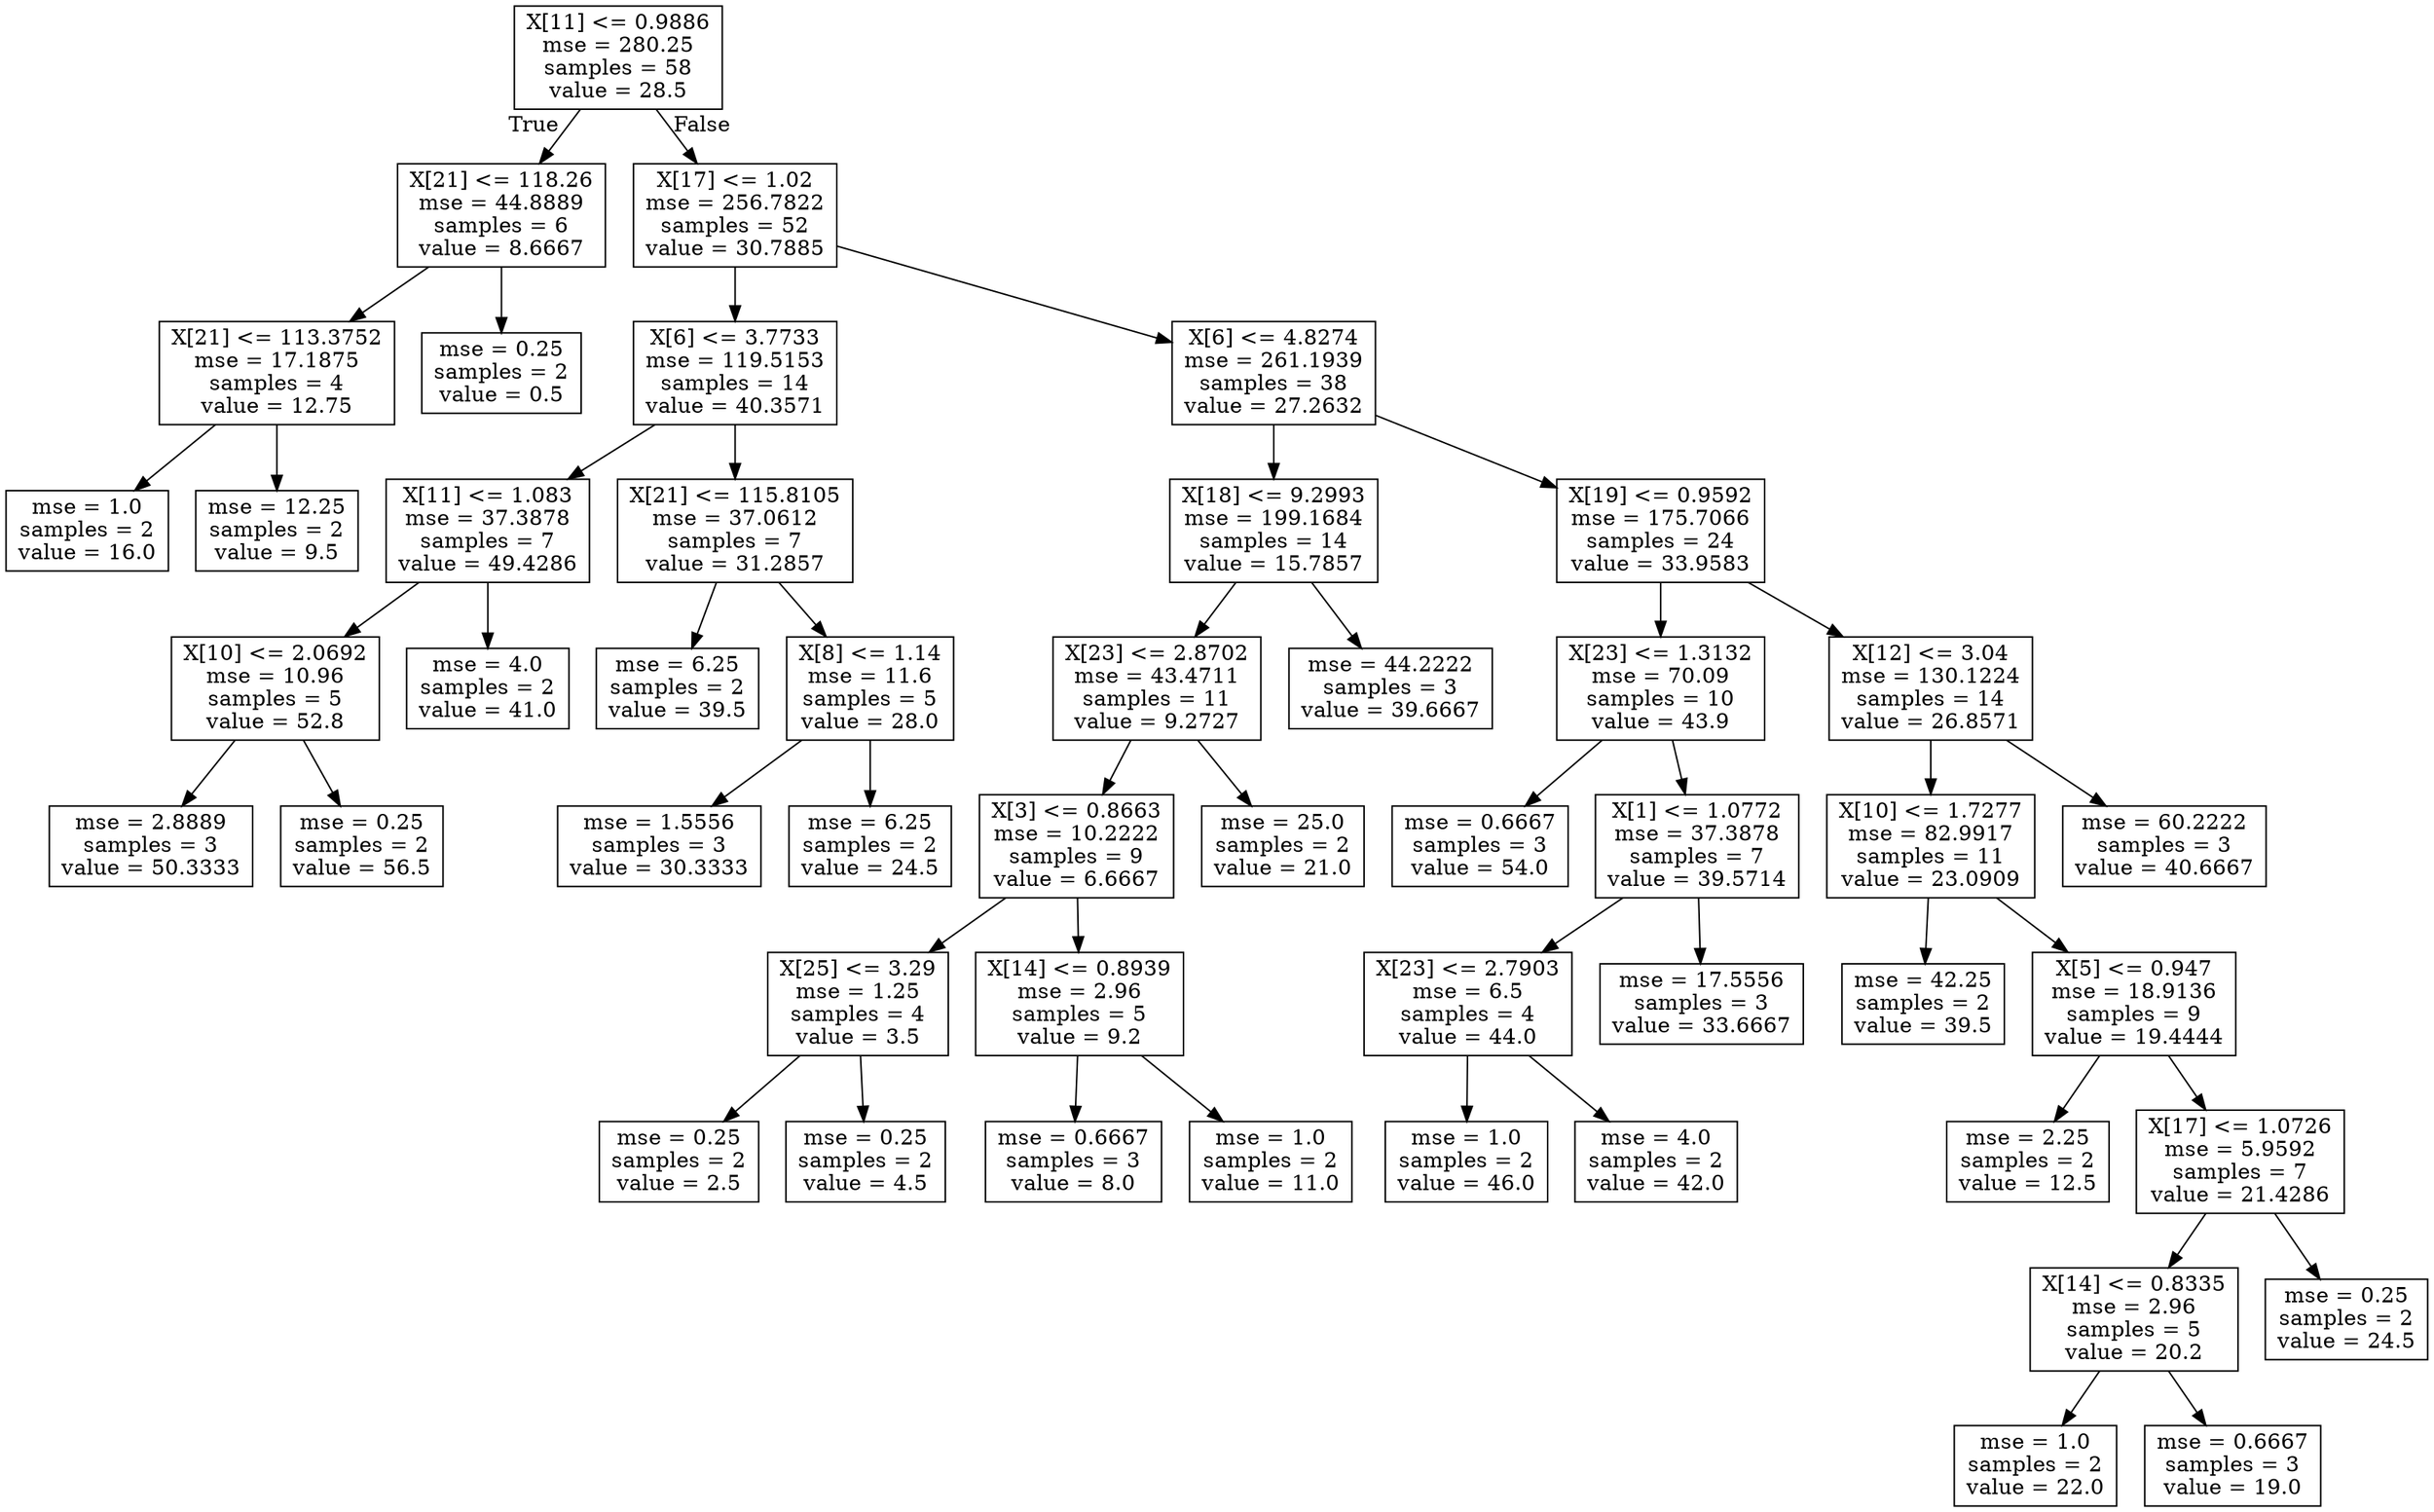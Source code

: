 digraph Tree {
node [shape=box] ;
0 [label="X[11] <= 0.9886\nmse = 280.25\nsamples = 58\nvalue = 28.5"] ;
1 [label="X[21] <= 118.26\nmse = 44.8889\nsamples = 6\nvalue = 8.6667"] ;
0 -> 1 [labeldistance=2.5, labelangle=45, headlabel="True"] ;
2 [label="X[21] <= 113.3752\nmse = 17.1875\nsamples = 4\nvalue = 12.75"] ;
1 -> 2 ;
3 [label="mse = 1.0\nsamples = 2\nvalue = 16.0"] ;
2 -> 3 ;
4 [label="mse = 12.25\nsamples = 2\nvalue = 9.5"] ;
2 -> 4 ;
5 [label="mse = 0.25\nsamples = 2\nvalue = 0.5"] ;
1 -> 5 ;
6 [label="X[17] <= 1.02\nmse = 256.7822\nsamples = 52\nvalue = 30.7885"] ;
0 -> 6 [labeldistance=2.5, labelangle=-45, headlabel="False"] ;
7 [label="X[6] <= 3.7733\nmse = 119.5153\nsamples = 14\nvalue = 40.3571"] ;
6 -> 7 ;
8 [label="X[11] <= 1.083\nmse = 37.3878\nsamples = 7\nvalue = 49.4286"] ;
7 -> 8 ;
9 [label="X[10] <= 2.0692\nmse = 10.96\nsamples = 5\nvalue = 52.8"] ;
8 -> 9 ;
10 [label="mse = 2.8889\nsamples = 3\nvalue = 50.3333"] ;
9 -> 10 ;
11 [label="mse = 0.25\nsamples = 2\nvalue = 56.5"] ;
9 -> 11 ;
12 [label="mse = 4.0\nsamples = 2\nvalue = 41.0"] ;
8 -> 12 ;
13 [label="X[21] <= 115.8105\nmse = 37.0612\nsamples = 7\nvalue = 31.2857"] ;
7 -> 13 ;
14 [label="mse = 6.25\nsamples = 2\nvalue = 39.5"] ;
13 -> 14 ;
15 [label="X[8] <= 1.14\nmse = 11.6\nsamples = 5\nvalue = 28.0"] ;
13 -> 15 ;
16 [label="mse = 1.5556\nsamples = 3\nvalue = 30.3333"] ;
15 -> 16 ;
17 [label="mse = 6.25\nsamples = 2\nvalue = 24.5"] ;
15 -> 17 ;
18 [label="X[6] <= 4.8274\nmse = 261.1939\nsamples = 38\nvalue = 27.2632"] ;
6 -> 18 ;
19 [label="X[18] <= 9.2993\nmse = 199.1684\nsamples = 14\nvalue = 15.7857"] ;
18 -> 19 ;
20 [label="X[23] <= 2.8702\nmse = 43.4711\nsamples = 11\nvalue = 9.2727"] ;
19 -> 20 ;
21 [label="X[3] <= 0.8663\nmse = 10.2222\nsamples = 9\nvalue = 6.6667"] ;
20 -> 21 ;
22 [label="X[25] <= 3.29\nmse = 1.25\nsamples = 4\nvalue = 3.5"] ;
21 -> 22 ;
23 [label="mse = 0.25\nsamples = 2\nvalue = 2.5"] ;
22 -> 23 ;
24 [label="mse = 0.25\nsamples = 2\nvalue = 4.5"] ;
22 -> 24 ;
25 [label="X[14] <= 0.8939\nmse = 2.96\nsamples = 5\nvalue = 9.2"] ;
21 -> 25 ;
26 [label="mse = 0.6667\nsamples = 3\nvalue = 8.0"] ;
25 -> 26 ;
27 [label="mse = 1.0\nsamples = 2\nvalue = 11.0"] ;
25 -> 27 ;
28 [label="mse = 25.0\nsamples = 2\nvalue = 21.0"] ;
20 -> 28 ;
29 [label="mse = 44.2222\nsamples = 3\nvalue = 39.6667"] ;
19 -> 29 ;
30 [label="X[19] <= 0.9592\nmse = 175.7066\nsamples = 24\nvalue = 33.9583"] ;
18 -> 30 ;
31 [label="X[23] <= 1.3132\nmse = 70.09\nsamples = 10\nvalue = 43.9"] ;
30 -> 31 ;
32 [label="mse = 0.6667\nsamples = 3\nvalue = 54.0"] ;
31 -> 32 ;
33 [label="X[1] <= 1.0772\nmse = 37.3878\nsamples = 7\nvalue = 39.5714"] ;
31 -> 33 ;
34 [label="X[23] <= 2.7903\nmse = 6.5\nsamples = 4\nvalue = 44.0"] ;
33 -> 34 ;
35 [label="mse = 1.0\nsamples = 2\nvalue = 46.0"] ;
34 -> 35 ;
36 [label="mse = 4.0\nsamples = 2\nvalue = 42.0"] ;
34 -> 36 ;
37 [label="mse = 17.5556\nsamples = 3\nvalue = 33.6667"] ;
33 -> 37 ;
38 [label="X[12] <= 3.04\nmse = 130.1224\nsamples = 14\nvalue = 26.8571"] ;
30 -> 38 ;
39 [label="X[10] <= 1.7277\nmse = 82.9917\nsamples = 11\nvalue = 23.0909"] ;
38 -> 39 ;
40 [label="mse = 42.25\nsamples = 2\nvalue = 39.5"] ;
39 -> 40 ;
41 [label="X[5] <= 0.947\nmse = 18.9136\nsamples = 9\nvalue = 19.4444"] ;
39 -> 41 ;
42 [label="mse = 2.25\nsamples = 2\nvalue = 12.5"] ;
41 -> 42 ;
43 [label="X[17] <= 1.0726\nmse = 5.9592\nsamples = 7\nvalue = 21.4286"] ;
41 -> 43 ;
44 [label="X[14] <= 0.8335\nmse = 2.96\nsamples = 5\nvalue = 20.2"] ;
43 -> 44 ;
45 [label="mse = 1.0\nsamples = 2\nvalue = 22.0"] ;
44 -> 45 ;
46 [label="mse = 0.6667\nsamples = 3\nvalue = 19.0"] ;
44 -> 46 ;
47 [label="mse = 0.25\nsamples = 2\nvalue = 24.5"] ;
43 -> 47 ;
48 [label="mse = 60.2222\nsamples = 3\nvalue = 40.6667"] ;
38 -> 48 ;
}
